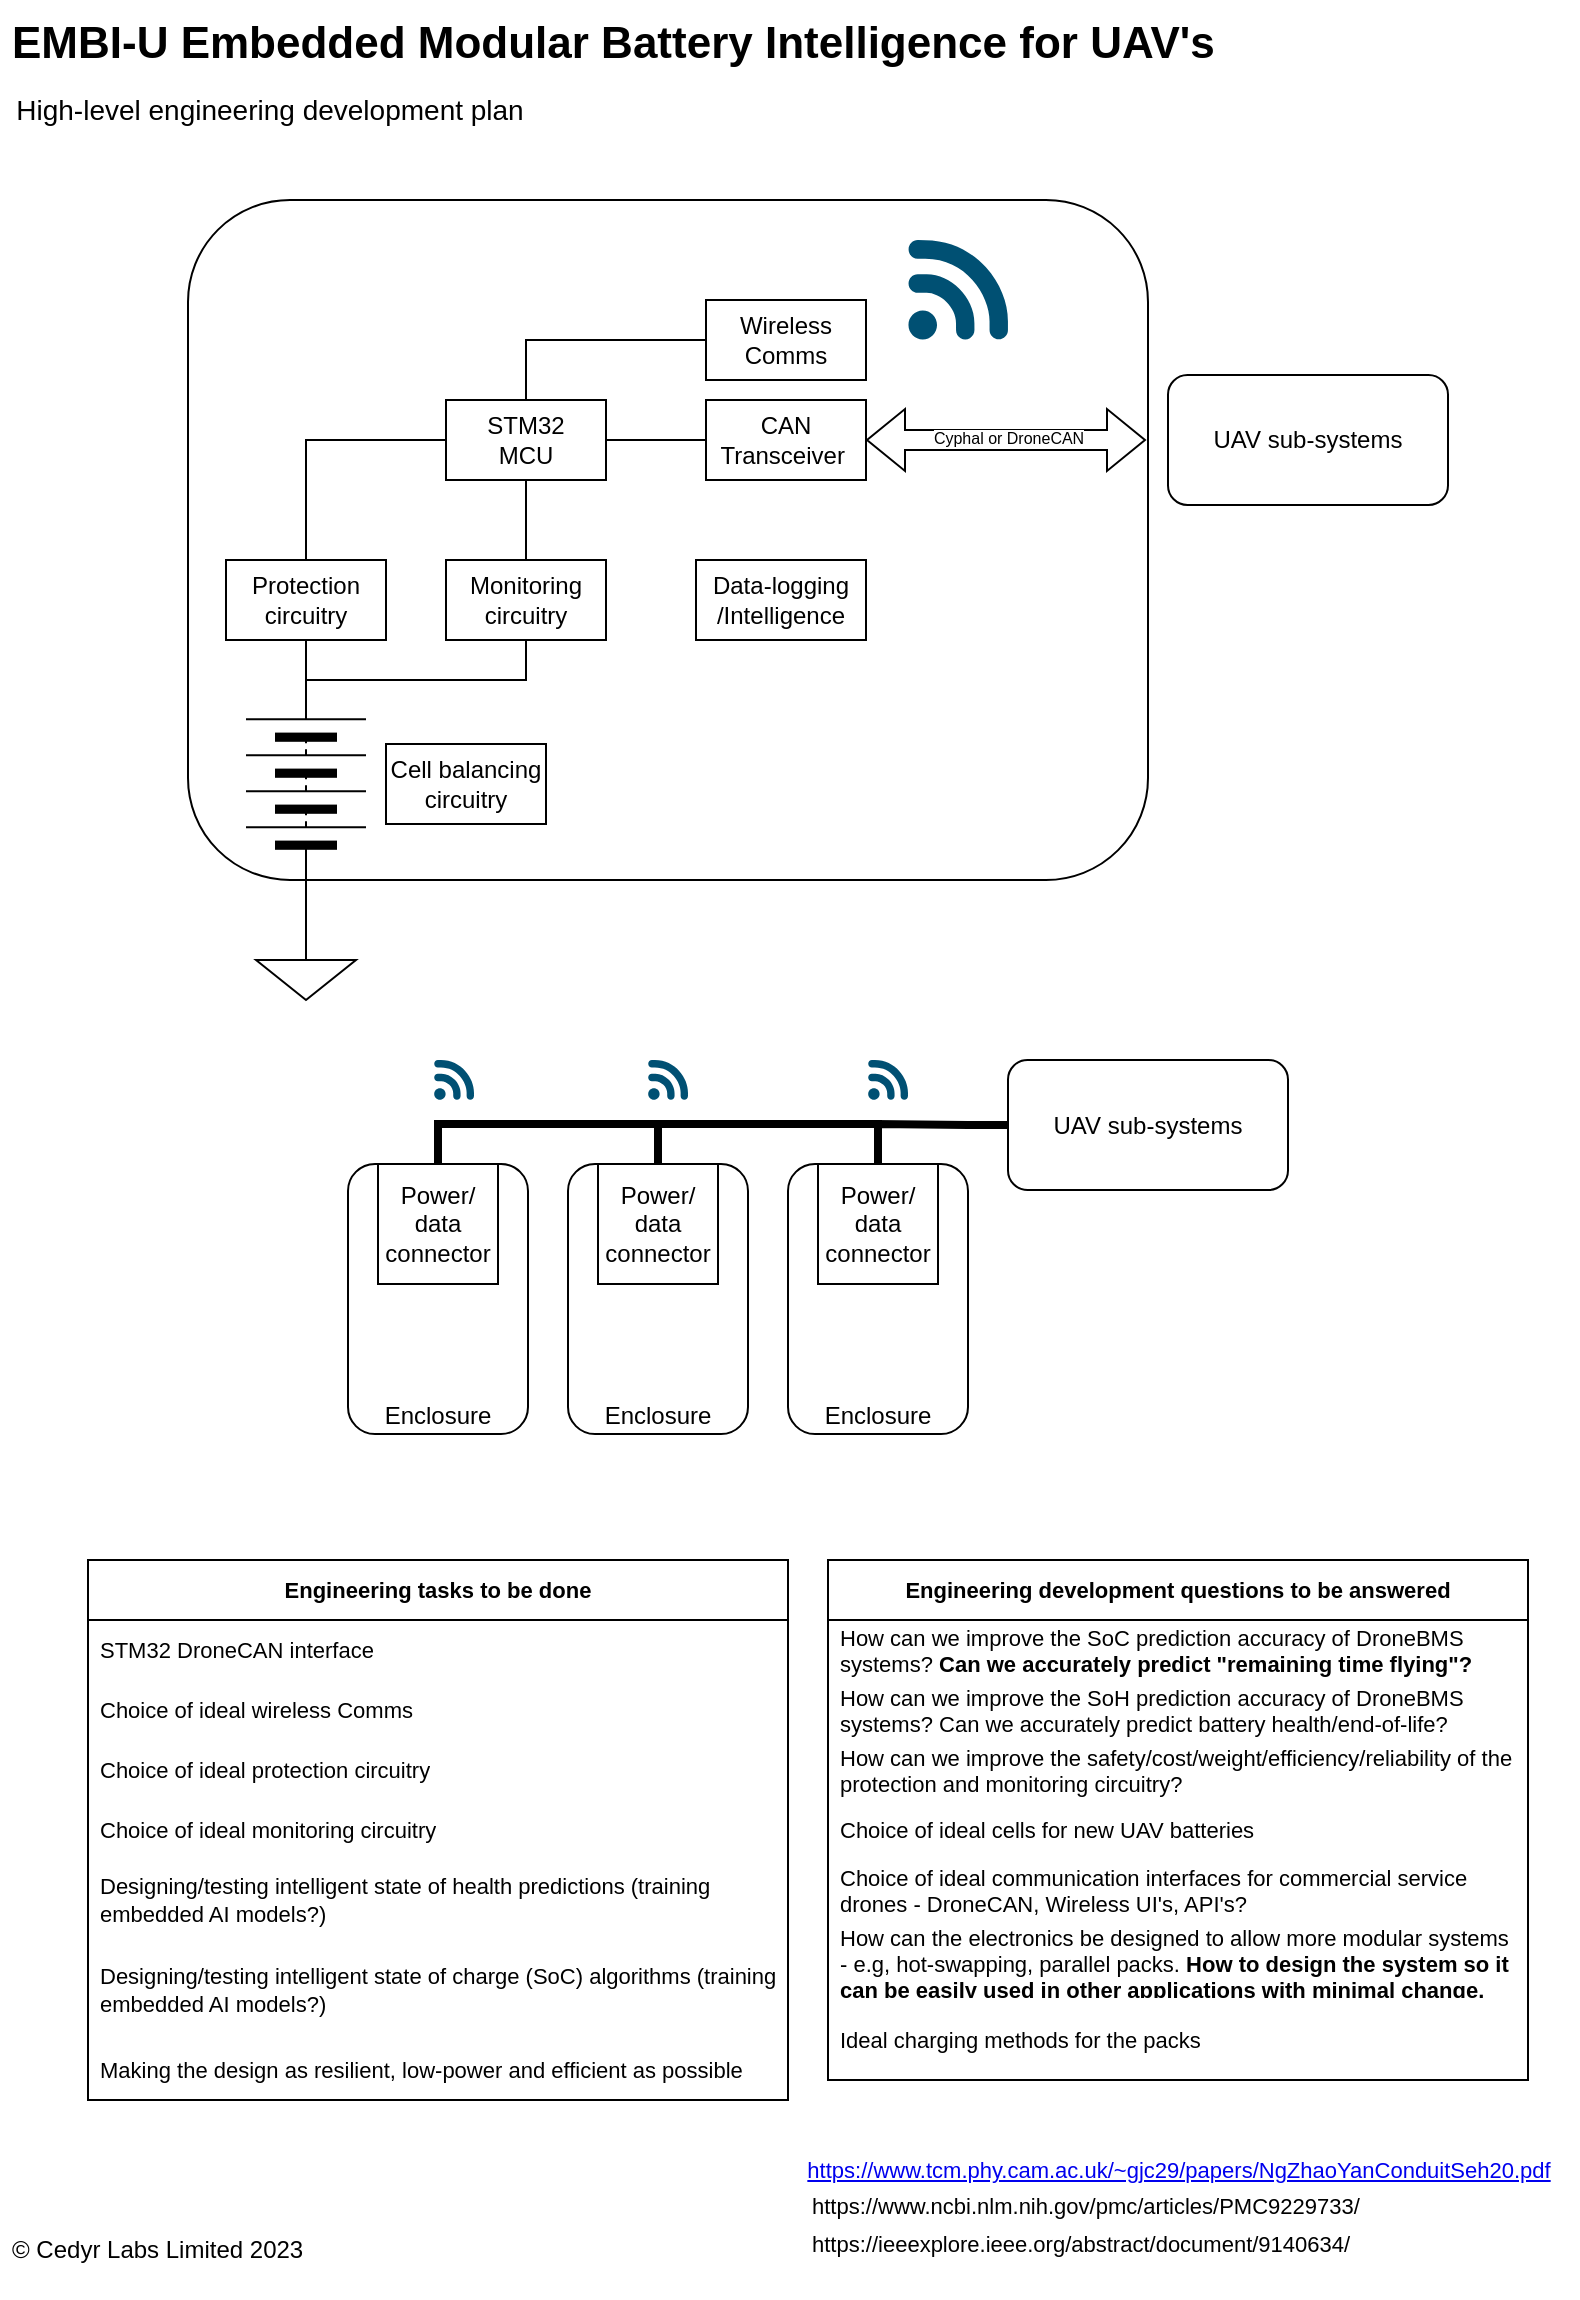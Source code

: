 <mxfile version="21.1.1" type="github" pages="3">
  <diagram name="Project introduction" id="pe__hUXtVgjO9Dz1FMSX">
    <mxGraphModel dx="838" dy="691" grid="1" gridSize="10" guides="1" tooltips="1" connect="1" arrows="1" fold="1" page="1" pageScale="1" pageWidth="827" pageHeight="1169" math="0" shadow="0">
      <root>
        <mxCell id="0" />
        <mxCell id="1" parent="0" />
        <mxCell id="lFPvic3o06fYYUPhfODJ-26" style="edgeStyle=orthogonalEdgeStyle;shape=connector;rounded=0;orthogonalLoop=1;jettySize=auto;html=1;exitX=0;exitY=0.5;exitDx=0;exitDy=0;entryX=0.5;entryY=0;entryDx=0;entryDy=0;entryPerimeter=0;labelBackgroundColor=default;strokeColor=default;fontFamily=Helvetica;fontSize=11;fontColor=default;endArrow=none;endFill=0;" parent="1" source="lFPvic3o06fYYUPhfODJ-2" target="lFPvic3o06fYYUPhfODJ-24" edge="1">
          <mxGeometry relative="1" as="geometry" />
        </mxCell>
        <mxCell id="lFPvic3o06fYYUPhfODJ-2" value="" style="pointerEvents=1;verticalLabelPosition=bottom;shadow=0;dashed=0;align=center;html=1;verticalAlign=top;shape=mxgraph.electrical.miscellaneous.batteryStack;rotation=-90;" parent="1" vertex="1">
          <mxGeometry x="139" y="382" width="100" height="60" as="geometry" />
        </mxCell>
        <mxCell id="lFPvic3o06fYYUPhfODJ-3" value="Cell balancing circuitry" style="rounded=0;whiteSpace=wrap;html=1;" parent="1" vertex="1">
          <mxGeometry x="229" y="392" width="80" height="40" as="geometry" />
        </mxCell>
        <mxCell id="lFPvic3o06fYYUPhfODJ-16" style="edgeStyle=orthogonalEdgeStyle;rounded=0;orthogonalLoop=1;jettySize=auto;html=1;exitX=0.5;exitY=1;exitDx=0;exitDy=0;endArrow=none;endFill=0;" parent="1" source="lFPvic3o06fYYUPhfODJ-6" edge="1">
          <mxGeometry relative="1" as="geometry">
            <mxPoint x="189" y="360" as="targetPoint" />
          </mxGeometry>
        </mxCell>
        <mxCell id="lFPvic3o06fYYUPhfODJ-6" value="Protection circuitry" style="rounded=0;whiteSpace=wrap;html=1;" parent="1" vertex="1">
          <mxGeometry x="149" y="300" width="80" height="40" as="geometry" />
        </mxCell>
        <mxCell id="lFPvic3o06fYYUPhfODJ-15" style="edgeStyle=orthogonalEdgeStyle;rounded=0;orthogonalLoop=1;jettySize=auto;html=1;exitX=0.5;exitY=1;exitDx=0;exitDy=0;entryX=0.85;entryY=0.5;entryDx=0;entryDy=0;entryPerimeter=0;endArrow=none;endFill=0;" parent="1" source="lFPvic3o06fYYUPhfODJ-8" target="lFPvic3o06fYYUPhfODJ-2" edge="1">
          <mxGeometry relative="1" as="geometry">
            <Array as="points">
              <mxPoint x="299" y="360" />
              <mxPoint x="189" y="360" />
            </Array>
          </mxGeometry>
        </mxCell>
        <mxCell id="lFPvic3o06fYYUPhfODJ-8" value="Monitoring circuitry" style="rounded=0;whiteSpace=wrap;html=1;" parent="1" vertex="1">
          <mxGeometry x="259" y="300" width="80" height="40" as="geometry" />
        </mxCell>
        <mxCell id="lFPvic3o06fYYUPhfODJ-18" style="edgeStyle=orthogonalEdgeStyle;rounded=0;orthogonalLoop=1;jettySize=auto;html=1;exitX=0;exitY=0.5;exitDx=0;exitDy=0;endArrow=none;endFill=0;" parent="1" source="lFPvic3o06fYYUPhfODJ-17" target="lFPvic3o06fYYUPhfODJ-6" edge="1">
          <mxGeometry relative="1" as="geometry" />
        </mxCell>
        <mxCell id="lFPvic3o06fYYUPhfODJ-19" style="edgeStyle=orthogonalEdgeStyle;shape=connector;rounded=0;orthogonalLoop=1;jettySize=auto;html=1;exitX=0.5;exitY=1;exitDx=0;exitDy=0;entryX=0.5;entryY=0;entryDx=0;entryDy=0;labelBackgroundColor=default;strokeColor=default;fontFamily=Helvetica;fontSize=11;fontColor=default;endArrow=none;endFill=0;" parent="1" source="lFPvic3o06fYYUPhfODJ-17" target="lFPvic3o06fYYUPhfODJ-8" edge="1">
          <mxGeometry relative="1" as="geometry" />
        </mxCell>
        <mxCell id="lFPvic3o06fYYUPhfODJ-21" style="edgeStyle=orthogonalEdgeStyle;shape=connector;rounded=0;orthogonalLoop=1;jettySize=auto;html=1;exitX=1;exitY=0.5;exitDx=0;exitDy=0;entryX=0;entryY=0.5;entryDx=0;entryDy=0;labelBackgroundColor=default;strokeColor=default;fontFamily=Helvetica;fontSize=11;fontColor=default;endArrow=none;endFill=0;" parent="1" source="lFPvic3o06fYYUPhfODJ-17" target="lFPvic3o06fYYUPhfODJ-20" edge="1">
          <mxGeometry relative="1" as="geometry" />
        </mxCell>
        <mxCell id="lFPvic3o06fYYUPhfODJ-23" style="edgeStyle=orthogonalEdgeStyle;shape=connector;rounded=0;orthogonalLoop=1;jettySize=auto;html=1;exitX=0.5;exitY=0;exitDx=0;exitDy=0;entryX=0;entryY=0.5;entryDx=0;entryDy=0;labelBackgroundColor=default;strokeColor=default;fontFamily=Helvetica;fontSize=11;fontColor=default;endArrow=none;endFill=0;" parent="1" source="lFPvic3o06fYYUPhfODJ-17" target="lFPvic3o06fYYUPhfODJ-22" edge="1">
          <mxGeometry relative="1" as="geometry" />
        </mxCell>
        <mxCell id="lFPvic3o06fYYUPhfODJ-17" value="STM32&lt;br&gt;MCU" style="rounded=0;whiteSpace=wrap;html=1;" parent="1" vertex="1">
          <mxGeometry x="259" y="220" width="80" height="40" as="geometry" />
        </mxCell>
        <mxCell id="lFPvic3o06fYYUPhfODJ-20" value="CAN Transceiver&amp;nbsp;" style="rounded=0;whiteSpace=wrap;html=1;" parent="1" vertex="1">
          <mxGeometry x="389" y="220" width="80" height="40" as="geometry" />
        </mxCell>
        <mxCell id="lFPvic3o06fYYUPhfODJ-22" value="Wireless Comms" style="rounded=0;whiteSpace=wrap;html=1;" parent="1" vertex="1">
          <mxGeometry x="389" y="170" width="80" height="40" as="geometry" />
        </mxCell>
        <mxCell id="lFPvic3o06fYYUPhfODJ-24" value="" style="pointerEvents=1;verticalLabelPosition=bottom;shadow=0;dashed=0;align=center;html=1;verticalAlign=top;shape=mxgraph.electrical.signal_sources.signal_ground;fontFamily=Helvetica;fontSize=11;fontColor=default;" parent="1" vertex="1">
          <mxGeometry x="164" y="490" width="50" height="30" as="geometry" />
        </mxCell>
        <mxCell id="lFPvic3o06fYYUPhfODJ-27" value="" style="points=[[0.005,0.09,0],[0.08,0,0],[0.76,0.25,0],[1,0.92,0],[0.91,0.995,0],[0.57,0.995,0],[0.045,0.955,0],[0.005,0.43,0]];verticalLabelPosition=bottom;sketch=0;html=1;verticalAlign=top;aspect=fixed;align=center;pointerEvents=1;shape=mxgraph.cisco19.3g_4g_indicator;fillColor=#005073;strokeColor=none;fontFamily=Helvetica;fontSize=11;fontColor=default;" parent="1" vertex="1">
          <mxGeometry x="490" y="140" width="50" height="50" as="geometry" />
        </mxCell>
        <mxCell id="lFPvic3o06fYYUPhfODJ-28" value="" style="shape=flexArrow;endArrow=classic;startArrow=classic;html=1;rounded=0;labelBackgroundColor=default;strokeColor=default;fontFamily=Helvetica;fontSize=11;fontColor=default;exitX=1;exitY=0.5;exitDx=0;exitDy=0;entryX=0;entryY=0.5;entryDx=0;entryDy=0;" parent="1" source="lFPvic3o06fYYUPhfODJ-20" edge="1">
          <mxGeometry width="100" height="100" relative="1" as="geometry">
            <mxPoint x="479" y="239.66" as="sourcePoint" />
            <mxPoint x="609" y="240" as="targetPoint" />
          </mxGeometry>
        </mxCell>
        <mxCell id="lFPvic3o06fYYUPhfODJ-29" value="Cyphal or DroneCAN" style="edgeLabel;html=1;align=center;verticalAlign=middle;resizable=0;points=[];fontSize=8;fontFamily=Helvetica;fontColor=default;" parent="lFPvic3o06fYYUPhfODJ-28" vertex="1" connectable="0">
          <mxGeometry x="0.19" y="-2" relative="1" as="geometry">
            <mxPoint x="-13" y="-3" as="offset" />
          </mxGeometry>
        </mxCell>
        <mxCell id="lFPvic3o06fYYUPhfODJ-31" value="&lt;b&gt;Engineering tasks to be done&lt;/b&gt;" style="swimlane;fontStyle=0;childLayout=stackLayout;horizontal=1;startSize=30;horizontalStack=0;resizeParent=1;resizeParentMax=0;resizeLast=0;collapsible=1;marginBottom=0;whiteSpace=wrap;html=1;fontFamily=Helvetica;fontSize=11;fontColor=default;" parent="1" vertex="1">
          <mxGeometry x="80" y="800" width="350" height="270" as="geometry">
            <mxRectangle x="80" y="800" width="190" height="30" as="alternateBounds" />
          </mxGeometry>
        </mxCell>
        <mxCell id="lFPvic3o06fYYUPhfODJ-32" value="STM32 DroneCAN interface" style="text;strokeColor=none;fillColor=none;align=left;verticalAlign=middle;spacingLeft=4;spacingRight=4;overflow=hidden;points=[[0,0.5],[1,0.5]];portConstraint=eastwest;rotatable=0;whiteSpace=wrap;html=1;fontSize=11;fontFamily=Helvetica;fontColor=default;" parent="lFPvic3o06fYYUPhfODJ-31" vertex="1">
          <mxGeometry y="30" width="350" height="30" as="geometry" />
        </mxCell>
        <mxCell id="lFPvic3o06fYYUPhfODJ-33" value="Choice of ideal wireless Comms" style="text;strokeColor=none;fillColor=none;align=left;verticalAlign=middle;spacingLeft=4;spacingRight=4;overflow=hidden;points=[[0,0.5],[1,0.5]];portConstraint=eastwest;rotatable=0;whiteSpace=wrap;html=1;fontSize=11;fontFamily=Helvetica;fontColor=default;" parent="lFPvic3o06fYYUPhfODJ-31" vertex="1">
          <mxGeometry y="60" width="350" height="30" as="geometry" />
        </mxCell>
        <mxCell id="lFPvic3o06fYYUPhfODJ-35" value="Choice of ideal protection circuitry" style="text;strokeColor=none;fillColor=none;align=left;verticalAlign=middle;spacingLeft=4;spacingRight=4;overflow=hidden;points=[[0,0.5],[1,0.5]];portConstraint=eastwest;rotatable=0;whiteSpace=wrap;html=1;fontSize=11;fontFamily=Helvetica;fontColor=default;" parent="lFPvic3o06fYYUPhfODJ-31" vertex="1">
          <mxGeometry y="90" width="350" height="30" as="geometry" />
        </mxCell>
        <mxCell id="lFPvic3o06fYYUPhfODJ-34" value="Choice of ideal monitoring circuitry" style="text;strokeColor=none;fillColor=none;align=left;verticalAlign=middle;spacingLeft=4;spacingRight=4;overflow=hidden;points=[[0,0.5],[1,0.5]];portConstraint=eastwest;rotatable=0;whiteSpace=wrap;html=1;fontSize=11;fontFamily=Helvetica;fontColor=default;" parent="lFPvic3o06fYYUPhfODJ-31" vertex="1">
          <mxGeometry y="120" width="350" height="30" as="geometry" />
        </mxCell>
        <mxCell id="lFPvic3o06fYYUPhfODJ-36" value="Designing/testing intelligent state of health predictions (training embedded AI models?)" style="text;strokeColor=none;fillColor=none;align=left;verticalAlign=middle;spacingLeft=4;spacingRight=4;overflow=hidden;points=[[0,0.5],[1,0.5]];portConstraint=eastwest;rotatable=0;whiteSpace=wrap;html=1;fontSize=11;fontFamily=Helvetica;fontColor=default;" parent="lFPvic3o06fYYUPhfODJ-31" vertex="1">
          <mxGeometry y="150" width="350" height="40" as="geometry" />
        </mxCell>
        <mxCell id="lFPvic3o06fYYUPhfODJ-37" value="Designing/testing intelligent state of charge (SoC) algorithms (training embedded AI models?)" style="text;strokeColor=none;fillColor=none;align=left;verticalAlign=middle;spacingLeft=4;spacingRight=4;overflow=hidden;points=[[0,0.5],[1,0.5]];portConstraint=eastwest;rotatable=0;whiteSpace=wrap;html=1;fontSize=11;fontFamily=Helvetica;fontColor=default;" parent="lFPvic3o06fYYUPhfODJ-31" vertex="1">
          <mxGeometry y="190" width="350" height="50" as="geometry" />
        </mxCell>
        <mxCell id="lFPvic3o06fYYUPhfODJ-38" value="Making the design as resilient, low-power and efficient as possible" style="text;strokeColor=none;fillColor=none;align=left;verticalAlign=middle;spacingLeft=4;spacingRight=4;overflow=hidden;points=[[0,0.5],[1,0.5]];portConstraint=eastwest;rotatable=0;whiteSpace=wrap;html=1;fontSize=11;fontFamily=Helvetica;fontColor=default;" parent="lFPvic3o06fYYUPhfODJ-31" vertex="1">
          <mxGeometry y="240" width="350" height="30" as="geometry" />
        </mxCell>
        <mxCell id="lFPvic3o06fYYUPhfODJ-40" value="&lt;a href=&quot;https://www.tcm.phy.cam.ac.uk/~gjc29/papers/NgZhaoYanConduitSeh20.pdf&quot;&gt;https://www.tcm.phy.cam.ac.uk/~gjc29/papers/NgZhaoYanConduitSeh20.pdf&lt;/a&gt;" style="text;html=1;align=center;verticalAlign=middle;resizable=0;points=[];autosize=1;strokeColor=none;fillColor=none;fontSize=11;fontFamily=Helvetica;fontColor=default;" parent="1" vertex="1">
          <mxGeometry x="425" y="1090" width="400" height="30" as="geometry" />
        </mxCell>
        <UserObject label="https://www.ncbi.nlm.nih.gov/pmc/articles/PMC9229733/&amp;nbsp;&lt;br&gt;" link="https://www.ncbi.nlm.nih.gov/pmc/articles/PMC9229733/" id="lFPvic3o06fYYUPhfODJ-41">
          <mxCell style="text;whiteSpace=wrap;html=1;fontSize=11;fontFamily=Helvetica;fontColor=default;" parent="1" vertex="1">
            <mxGeometry x="440" y="1110" width="310" height="40" as="geometry" />
          </mxCell>
        </UserObject>
        <UserObject label="https://ieeexplore.ieee.org/abstract/document/9140634/" link="https://ieeexplore.ieee.org/abstract/document/9140634/" id="lFPvic3o06fYYUPhfODJ-43">
          <mxCell style="text;whiteSpace=wrap;html=1;fontSize=11;fontFamily=Helvetica;fontColor=default;" parent="1" vertex="1">
            <mxGeometry x="440" y="1129" width="300" height="40" as="geometry" />
          </mxCell>
        </UserObject>
        <mxCell id="0Y5zSbdFdvqxGXj1xTXD-3" value="&lt;b style=&quot;font-size: 22px;&quot;&gt;EMBI-U Embedded Modular Battery Intelligence for UAV&#39;s&lt;/b&gt;" style="text;whiteSpace=wrap;html=1;fontSize=24;fontFamily=Helvetica;fontColor=default;" parent="1" vertex="1">
          <mxGeometry x="40" y="20" width="760" height="40" as="geometry" />
        </mxCell>
        <mxCell id="KD03Aqp7tKg2aX3hajrl-1" value="&lt;b&gt;Engineering development questions to be answered&lt;/b&gt;" style="swimlane;fontStyle=0;childLayout=stackLayout;horizontal=1;startSize=30;horizontalStack=0;resizeParent=1;resizeParentMax=0;resizeLast=0;collapsible=1;marginBottom=0;whiteSpace=wrap;html=1;fontFamily=Helvetica;fontSize=11;fontColor=default;" parent="1" vertex="1">
          <mxGeometry x="450" y="800" width="350" height="260" as="geometry" />
        </mxCell>
        <mxCell id="KD03Aqp7tKg2aX3hajrl-2" value="How can we improve the SoC prediction accuracy of DroneBMS systems? &lt;b&gt;Can we accurately predict &quot;remaining time flying&quot;?&lt;/b&gt;" style="text;strokeColor=none;fillColor=none;align=left;verticalAlign=middle;spacingLeft=4;spacingRight=4;overflow=hidden;points=[[0,0.5],[1,0.5]];portConstraint=eastwest;rotatable=0;whiteSpace=wrap;html=1;fontSize=11;fontFamily=Helvetica;fontColor=default;" parent="KD03Aqp7tKg2aX3hajrl-1" vertex="1">
          <mxGeometry y="30" width="350" height="30" as="geometry" />
        </mxCell>
        <mxCell id="KD03Aqp7tKg2aX3hajrl-3" value="How can we improve the SoH prediction accuracy of DroneBMS systems? Can we accurately predict battery health/end-of-life?" style="text;strokeColor=none;fillColor=none;align=left;verticalAlign=middle;spacingLeft=4;spacingRight=4;overflow=hidden;points=[[0,0.5],[1,0.5]];portConstraint=eastwest;rotatable=0;whiteSpace=wrap;html=1;fontSize=11;fontFamily=Helvetica;fontColor=default;" parent="KD03Aqp7tKg2aX3hajrl-1" vertex="1">
          <mxGeometry y="60" width="350" height="30" as="geometry" />
        </mxCell>
        <mxCell id="KD03Aqp7tKg2aX3hajrl-4" value="How can we improve the safety/cost/weight/efficiency/reliability of the protection and monitoring circuitry?" style="text;strokeColor=none;fillColor=none;align=left;verticalAlign=middle;spacingLeft=4;spacingRight=4;overflow=hidden;points=[[0,0.5],[1,0.5]];portConstraint=eastwest;rotatable=0;whiteSpace=wrap;html=1;fontSize=11;fontFamily=Helvetica;fontColor=default;" parent="KD03Aqp7tKg2aX3hajrl-1" vertex="1">
          <mxGeometry y="90" width="350" height="30" as="geometry" />
        </mxCell>
        <mxCell id="KD03Aqp7tKg2aX3hajrl-10" value="Choice of ideal cells for new UAV batteries" style="text;strokeColor=none;fillColor=none;align=left;verticalAlign=middle;spacingLeft=4;spacingRight=4;overflow=hidden;points=[[0,0.5],[1,0.5]];portConstraint=eastwest;rotatable=0;whiteSpace=wrap;html=1;fontSize=11;fontFamily=Helvetica;fontColor=default;" parent="KD03Aqp7tKg2aX3hajrl-1" vertex="1">
          <mxGeometry y="120" width="350" height="30" as="geometry" />
        </mxCell>
        <mxCell id="KD03Aqp7tKg2aX3hajrl-11" value="Choice of ideal communication interfaces for commercial service drones - DroneCAN, Wireless UI&#39;s, API&#39;s?" style="text;strokeColor=none;fillColor=none;align=left;verticalAlign=middle;spacingLeft=4;spacingRight=4;overflow=hidden;points=[[0,0.5],[1,0.5]];portConstraint=eastwest;rotatable=0;whiteSpace=wrap;html=1;fontSize=11;fontFamily=Helvetica;fontColor=default;" parent="KD03Aqp7tKg2aX3hajrl-1" vertex="1">
          <mxGeometry y="150" width="350" height="30" as="geometry" />
        </mxCell>
        <mxCell id="KD03Aqp7tKg2aX3hajrl-12" value="How can the electronics be designed to allow more modular systems - e.g, hot-swapping, parallel packs. &lt;b&gt;How to design the system so it can be easily used in other applications with minimal change.&lt;/b&gt;" style="text;strokeColor=none;fillColor=none;align=left;verticalAlign=middle;spacingLeft=4;spacingRight=4;overflow=hidden;points=[[0,0.5],[1,0.5]];portConstraint=eastwest;rotatable=0;whiteSpace=wrap;html=1;fontSize=11;fontFamily=Helvetica;fontColor=default;" parent="KD03Aqp7tKg2aX3hajrl-1" vertex="1">
          <mxGeometry y="180" width="350" height="40" as="geometry" />
        </mxCell>
        <mxCell id="KD03Aqp7tKg2aX3hajrl-13" value="Ideal charging methods for the packs" style="text;strokeColor=none;fillColor=none;align=left;verticalAlign=middle;spacingLeft=4;spacingRight=4;overflow=hidden;points=[[0,0.5],[1,0.5]];portConstraint=eastwest;rotatable=0;whiteSpace=wrap;html=1;fontSize=11;fontFamily=Helvetica;fontColor=default;" parent="KD03Aqp7tKg2aX3hajrl-1" vertex="1">
          <mxGeometry y="220" width="350" height="40" as="geometry" />
        </mxCell>
        <mxCell id="KD03Aqp7tKg2aX3hajrl-28" value="" style="group" parent="1" vertex="1" connectable="0">
          <mxGeometry x="210" y="550" width="470" height="187" as="geometry" />
        </mxCell>
        <mxCell id="KD03Aqp7tKg2aX3hajrl-15" value="Power/&lt;br&gt;data connector" style="rounded=0;whiteSpace=wrap;html=1;" parent="KD03Aqp7tKg2aX3hajrl-28" vertex="1">
          <mxGeometry x="15" y="52" width="60" height="60" as="geometry" />
        </mxCell>
        <mxCell id="KD03Aqp7tKg2aX3hajrl-18" value="Enclosure" style="rounded=1;whiteSpace=wrap;html=1;verticalAlign=bottom;fillColor=none;" parent="KD03Aqp7tKg2aX3hajrl-28" vertex="1">
          <mxGeometry y="52" width="90" height="135" as="geometry" />
        </mxCell>
        <mxCell id="KD03Aqp7tKg2aX3hajrl-19" value="Power/&lt;br&gt;data connector" style="rounded=0;whiteSpace=wrap;html=1;" parent="KD03Aqp7tKg2aX3hajrl-28" vertex="1">
          <mxGeometry x="125" y="52" width="60" height="60" as="geometry" />
        </mxCell>
        <mxCell id="KD03Aqp7tKg2aX3hajrl-20" value="Enclosure" style="rounded=1;whiteSpace=wrap;html=1;verticalAlign=bottom;fillColor=none;" parent="KD03Aqp7tKg2aX3hajrl-28" vertex="1">
          <mxGeometry x="110" y="52" width="90" height="135" as="geometry" />
        </mxCell>
        <mxCell id="KD03Aqp7tKg2aX3hajrl-23" style="edgeStyle=orthogonalEdgeStyle;rounded=0;orthogonalLoop=1;jettySize=auto;html=1;exitX=0.5;exitY=0;exitDx=0;exitDy=0;entryX=0.5;entryY=0;entryDx=0;entryDy=0;endArrow=none;endFill=0;strokeWidth=4;fillColor=#f8cecc;strokeColor=#000000;" parent="KD03Aqp7tKg2aX3hajrl-28" source="KD03Aqp7tKg2aX3hajrl-18" target="KD03Aqp7tKg2aX3hajrl-20" edge="1">
          <mxGeometry relative="1" as="geometry" />
        </mxCell>
        <mxCell id="KD03Aqp7tKg2aX3hajrl-21" value="Power/&lt;br&gt;data connector" style="rounded=0;whiteSpace=wrap;html=1;" parent="KD03Aqp7tKg2aX3hajrl-28" vertex="1">
          <mxGeometry x="235" y="52" width="60" height="60" as="geometry" />
        </mxCell>
        <mxCell id="KD03Aqp7tKg2aX3hajrl-22" value="Enclosure" style="rounded=1;whiteSpace=wrap;html=1;verticalAlign=bottom;fillColor=none;" parent="KD03Aqp7tKg2aX3hajrl-28" vertex="1">
          <mxGeometry x="220" y="52" width="90" height="135" as="geometry" />
        </mxCell>
        <mxCell id="KD03Aqp7tKg2aX3hajrl-24" style="edgeStyle=orthogonalEdgeStyle;rounded=0;orthogonalLoop=1;jettySize=auto;html=1;exitX=0.5;exitY=0;exitDx=0;exitDy=0;entryX=0.5;entryY=0;entryDx=0;entryDy=0;endArrow=none;endFill=0;strokeWidth=4;fillColor=#f8cecc;strokeColor=#000000;" parent="KD03Aqp7tKg2aX3hajrl-28" source="KD03Aqp7tKg2aX3hajrl-20" target="KD03Aqp7tKg2aX3hajrl-22" edge="1">
          <mxGeometry relative="1" as="geometry" />
        </mxCell>
        <mxCell id="KD03Aqp7tKg2aX3hajrl-27" style="edgeStyle=orthogonalEdgeStyle;shape=connector;rounded=0;orthogonalLoop=1;jettySize=auto;html=1;exitX=0;exitY=0.5;exitDx=0;exitDy=0;entryX=0.5;entryY=0;entryDx=0;entryDy=0;labelBackgroundColor=default;strokeColor=#000000;fontFamily=Helvetica;fontSize=11;fontColor=default;endArrow=none;endFill=0;strokeWidth=4;fillColor=#f8cecc;" parent="KD03Aqp7tKg2aX3hajrl-28" source="KD03Aqp7tKg2aX3hajrl-26" target="KD03Aqp7tKg2aX3hajrl-22" edge="1">
          <mxGeometry relative="1" as="geometry" />
        </mxCell>
        <mxCell id="KD03Aqp7tKg2aX3hajrl-26" value="UAV sub-systems" style="rounded=1;whiteSpace=wrap;html=1;verticalAlign=middle;fillColor=none;" parent="KD03Aqp7tKg2aX3hajrl-28" vertex="1">
          <mxGeometry x="330" width="140" height="65" as="geometry" />
        </mxCell>
        <mxCell id="KD03Aqp7tKg2aX3hajrl-35" value="" style="points=[[0.005,0.09,0],[0.08,0,0],[0.76,0.25,0],[1,0.92,0],[0.91,0.995,0],[0.57,0.995,0],[0.045,0.955,0],[0.005,0.43,0]];verticalLabelPosition=bottom;sketch=0;html=1;verticalAlign=top;aspect=fixed;align=center;pointerEvents=1;shape=mxgraph.cisco19.3g_4g_indicator;fillColor=#005073;strokeColor=none;fontFamily=Helvetica;fontSize=11;fontColor=default;" parent="KD03Aqp7tKg2aX3hajrl-28" vertex="1">
          <mxGeometry x="43" width="20" height="20" as="geometry" />
        </mxCell>
        <mxCell id="KD03Aqp7tKg2aX3hajrl-36" value="" style="points=[[0.005,0.09,0],[0.08,0,0],[0.76,0.25,0],[1,0.92,0],[0.91,0.995,0],[0.57,0.995,0],[0.045,0.955,0],[0.005,0.43,0]];verticalLabelPosition=bottom;sketch=0;html=1;verticalAlign=top;aspect=fixed;align=center;pointerEvents=1;shape=mxgraph.cisco19.3g_4g_indicator;fillColor=#005073;strokeColor=none;fontFamily=Helvetica;fontSize=11;fontColor=default;" parent="KD03Aqp7tKg2aX3hajrl-28" vertex="1">
          <mxGeometry x="150" width="20" height="20" as="geometry" />
        </mxCell>
        <mxCell id="KD03Aqp7tKg2aX3hajrl-37" value="" style="points=[[0.005,0.09,0],[0.08,0,0],[0.76,0.25,0],[1,0.92,0],[0.91,0.995,0],[0.57,0.995,0],[0.045,0.955,0],[0.005,0.43,0]];verticalLabelPosition=bottom;sketch=0;html=1;verticalAlign=top;aspect=fixed;align=center;pointerEvents=1;shape=mxgraph.cisco19.3g_4g_indicator;fillColor=#005073;strokeColor=none;fontFamily=Helvetica;fontSize=11;fontColor=default;" parent="KD03Aqp7tKg2aX3hajrl-28" vertex="1">
          <mxGeometry x="260" width="20" height="20" as="geometry" />
        </mxCell>
        <mxCell id="KD03Aqp7tKg2aX3hajrl-29" value="UAV sub-systems" style="rounded=1;whiteSpace=wrap;html=1;verticalAlign=middle;fillColor=none;" parent="1" vertex="1">
          <mxGeometry x="620" y="207.5" width="140" height="65" as="geometry" />
        </mxCell>
        <mxCell id="KD03Aqp7tKg2aX3hajrl-30" value="" style="rounded=1;whiteSpace=wrap;html=1;fontFamily=Helvetica;fontSize=11;fontColor=default;fillColor=none;" parent="1" vertex="1">
          <mxGeometry x="130" y="120" width="480" height="340" as="geometry" />
        </mxCell>
        <mxCell id="WTP_79wUknXBWAaRWHSs-1" value="High-level engineering development plan" style="text;html=1;strokeColor=none;fillColor=none;align=center;verticalAlign=middle;whiteSpace=wrap;rounded=0;strokeWidth=1;fontSize=14;" parent="1" vertex="1">
          <mxGeometry x="36" y="60" width="270" height="30" as="geometry" />
        </mxCell>
        <mxCell id="WTP_79wUknXBWAaRWHSs-2" value="© Cedyr Labs Limited 2023" style="text;html=1;strokeColor=none;fillColor=none;align=left;verticalAlign=middle;whiteSpace=wrap;rounded=0;" parent="1" vertex="1">
          <mxGeometry x="40" y="1130" width="240" height="30" as="geometry" />
        </mxCell>
        <mxCell id="5woPjSOjMbWgVKX2UQTt-1" value="Data-logging /Intelligence" style="rounded=0;whiteSpace=wrap;html=1;" parent="1" vertex="1">
          <mxGeometry x="384" y="300" width="85" height="40" as="geometry" />
        </mxCell>
      </root>
    </mxGraphModel>
  </diagram>
  <diagram name="Product plan" id="zvAs_Pbv27KXeJQtD7ZX">
    <mxGraphModel dx="1026" dy="691" grid="1" gridSize="10" guides="1" tooltips="1" connect="1" arrows="1" fold="1" page="1" pageScale="1" pageWidth="827" pageHeight="1169" math="0" shadow="0">
      <root>
        <mxCell id="LctRHYPnfaQjRiJnUMoC-0" />
        <mxCell id="LctRHYPnfaQjRiJnUMoC-1" parent="LctRHYPnfaQjRiJnUMoC-0" />
        <mxCell id="26Gw_Js5PHhvmgDwPvru-23" value="&lt;font color=&quot;#3399ff&quot; style=&quot;font-size: 17px;&quot;&gt;&lt;b&gt;&amp;nbsp; &amp;nbsp;3&lt;/b&gt;&lt;/font&gt;" style="rounded=1;whiteSpace=wrap;html=1;fillColor=none;strokeColor=#3399FF;strokeWidth=5;align=left;" vertex="1" parent="LctRHYPnfaQjRiJnUMoC-1">
          <mxGeometry x="159" y="617" width="321" height="210" as="geometry" />
        </mxCell>
        <mxCell id="26Gw_Js5PHhvmgDwPvru-24" value="&lt;font color=&quot;#2dff0d&quot; style=&quot;font-size: 17px;&quot;&gt;&lt;b&gt;&amp;nbsp; 4&lt;/b&gt;&lt;/font&gt;" style="rounded=1;whiteSpace=wrap;html=1;fillColor=none;strokeColor=#2DFF0D;strokeWidth=5;align=left;" vertex="1" parent="LctRHYPnfaQjRiJnUMoC-1">
          <mxGeometry x="90" y="550" width="530" height="450" as="geometry" />
        </mxCell>
        <mxCell id="LctRHYPnfaQjRiJnUMoC-55" value="" style="rounded=1;whiteSpace=wrap;html=1;fontFamily=Helvetica;fontSize=11;fontColor=default;fillColor=none;" vertex="1" parent="LctRHYPnfaQjRiJnUMoC-1">
          <mxGeometry x="130" y="130" width="480" height="340" as="geometry" />
        </mxCell>
        <mxCell id="LctRHYPnfaQjRiJnUMoC-2" style="edgeStyle=orthogonalEdgeStyle;shape=connector;rounded=0;orthogonalLoop=1;jettySize=auto;html=1;exitX=0;exitY=0.5;exitDx=0;exitDy=0;entryX=0.5;entryY=0;entryDx=0;entryDy=0;entryPerimeter=0;labelBackgroundColor=default;strokeColor=default;fontFamily=Helvetica;fontSize=11;fontColor=default;endArrow=none;endFill=0;" edge="1" parent="LctRHYPnfaQjRiJnUMoC-1" source="LctRHYPnfaQjRiJnUMoC-3" target="LctRHYPnfaQjRiJnUMoC-16">
          <mxGeometry relative="1" as="geometry" />
        </mxCell>
        <mxCell id="LctRHYPnfaQjRiJnUMoC-3" value="" style="pointerEvents=1;verticalLabelPosition=bottom;shadow=0;dashed=0;align=center;html=1;verticalAlign=top;shape=mxgraph.electrical.miscellaneous.batteryStack;rotation=-90;" vertex="1" parent="LctRHYPnfaQjRiJnUMoC-1">
          <mxGeometry x="139" y="382" width="100" height="60" as="geometry" />
        </mxCell>
        <mxCell id="LctRHYPnfaQjRiJnUMoC-4" value="Cell balancing circuitry" style="rounded=0;whiteSpace=wrap;html=1;" vertex="1" parent="LctRHYPnfaQjRiJnUMoC-1">
          <mxGeometry x="229" y="392" width="80" height="40" as="geometry" />
        </mxCell>
        <mxCell id="LctRHYPnfaQjRiJnUMoC-5" style="edgeStyle=orthogonalEdgeStyle;rounded=0;orthogonalLoop=1;jettySize=auto;html=1;exitX=0.5;exitY=1;exitDx=0;exitDy=0;endArrow=none;endFill=0;" edge="1" parent="LctRHYPnfaQjRiJnUMoC-1" source="LctRHYPnfaQjRiJnUMoC-6">
          <mxGeometry relative="1" as="geometry">
            <mxPoint x="189" y="360" as="targetPoint" />
          </mxGeometry>
        </mxCell>
        <mxCell id="LctRHYPnfaQjRiJnUMoC-6" value="Protection circuitry" style="rounded=0;whiteSpace=wrap;html=1;" vertex="1" parent="LctRHYPnfaQjRiJnUMoC-1">
          <mxGeometry x="149" y="300" width="80" height="40" as="geometry" />
        </mxCell>
        <mxCell id="LctRHYPnfaQjRiJnUMoC-7" style="edgeStyle=orthogonalEdgeStyle;rounded=0;orthogonalLoop=1;jettySize=auto;html=1;exitX=0.5;exitY=1;exitDx=0;exitDy=0;entryX=0.85;entryY=0.5;entryDx=0;entryDy=0;entryPerimeter=0;endArrow=none;endFill=0;" edge="1" parent="LctRHYPnfaQjRiJnUMoC-1" source="LctRHYPnfaQjRiJnUMoC-8" target="LctRHYPnfaQjRiJnUMoC-3">
          <mxGeometry relative="1" as="geometry">
            <Array as="points">
              <mxPoint x="299" y="360" />
              <mxPoint x="189" y="360" />
            </Array>
          </mxGeometry>
        </mxCell>
        <mxCell id="LctRHYPnfaQjRiJnUMoC-8" value="Monitoring circuitry" style="rounded=0;whiteSpace=wrap;html=1;" vertex="1" parent="LctRHYPnfaQjRiJnUMoC-1">
          <mxGeometry x="259" y="300" width="80" height="40" as="geometry" />
        </mxCell>
        <mxCell id="LctRHYPnfaQjRiJnUMoC-9" style="edgeStyle=orthogonalEdgeStyle;rounded=0;orthogonalLoop=1;jettySize=auto;html=1;exitX=0;exitY=0.5;exitDx=0;exitDy=0;endArrow=none;endFill=0;" edge="1" parent="LctRHYPnfaQjRiJnUMoC-1" source="LctRHYPnfaQjRiJnUMoC-13" target="LctRHYPnfaQjRiJnUMoC-6">
          <mxGeometry relative="1" as="geometry" />
        </mxCell>
        <mxCell id="LctRHYPnfaQjRiJnUMoC-10" style="edgeStyle=orthogonalEdgeStyle;shape=connector;rounded=0;orthogonalLoop=1;jettySize=auto;html=1;exitX=0.5;exitY=1;exitDx=0;exitDy=0;entryX=0.5;entryY=0;entryDx=0;entryDy=0;labelBackgroundColor=default;strokeColor=default;fontFamily=Helvetica;fontSize=11;fontColor=default;endArrow=none;endFill=0;" edge="1" parent="LctRHYPnfaQjRiJnUMoC-1" source="LctRHYPnfaQjRiJnUMoC-13" target="LctRHYPnfaQjRiJnUMoC-8">
          <mxGeometry relative="1" as="geometry" />
        </mxCell>
        <mxCell id="LctRHYPnfaQjRiJnUMoC-11" style="edgeStyle=orthogonalEdgeStyle;shape=connector;rounded=0;orthogonalLoop=1;jettySize=auto;html=1;exitX=1;exitY=0.5;exitDx=0;exitDy=0;entryX=0;entryY=0.5;entryDx=0;entryDy=0;labelBackgroundColor=default;strokeColor=default;fontFamily=Helvetica;fontSize=11;fontColor=default;endArrow=none;endFill=0;" edge="1" parent="LctRHYPnfaQjRiJnUMoC-1" source="LctRHYPnfaQjRiJnUMoC-13" target="LctRHYPnfaQjRiJnUMoC-14">
          <mxGeometry relative="1" as="geometry" />
        </mxCell>
        <mxCell id="LctRHYPnfaQjRiJnUMoC-12" style="edgeStyle=orthogonalEdgeStyle;shape=connector;rounded=0;orthogonalLoop=1;jettySize=auto;html=1;exitX=0.5;exitY=0;exitDx=0;exitDy=0;entryX=0;entryY=0.5;entryDx=0;entryDy=0;labelBackgroundColor=default;strokeColor=default;fontFamily=Helvetica;fontSize=11;fontColor=default;endArrow=none;endFill=0;" edge="1" parent="LctRHYPnfaQjRiJnUMoC-1" source="LctRHYPnfaQjRiJnUMoC-13" target="LctRHYPnfaQjRiJnUMoC-15">
          <mxGeometry relative="1" as="geometry" />
        </mxCell>
        <mxCell id="LctRHYPnfaQjRiJnUMoC-13" value="STM32&lt;br&gt;MCU" style="rounded=0;whiteSpace=wrap;html=1;" vertex="1" parent="LctRHYPnfaQjRiJnUMoC-1">
          <mxGeometry x="259" y="220" width="80" height="40" as="geometry" />
        </mxCell>
        <mxCell id="LctRHYPnfaQjRiJnUMoC-14" value="CAN Transceiver&amp;nbsp;" style="rounded=0;whiteSpace=wrap;html=1;" vertex="1" parent="LctRHYPnfaQjRiJnUMoC-1">
          <mxGeometry x="389" y="220" width="80" height="40" as="geometry" />
        </mxCell>
        <mxCell id="LctRHYPnfaQjRiJnUMoC-15" value="Wireless Comms" style="rounded=0;whiteSpace=wrap;html=1;" vertex="1" parent="LctRHYPnfaQjRiJnUMoC-1">
          <mxGeometry x="389" y="170" width="80" height="40" as="geometry" />
        </mxCell>
        <mxCell id="LctRHYPnfaQjRiJnUMoC-16" value="" style="pointerEvents=1;verticalLabelPosition=bottom;shadow=0;dashed=0;align=center;html=1;verticalAlign=top;shape=mxgraph.electrical.signal_sources.signal_ground;fontFamily=Helvetica;fontSize=11;fontColor=default;" vertex="1" parent="LctRHYPnfaQjRiJnUMoC-1">
          <mxGeometry x="164" y="490" width="50" height="30" as="geometry" />
        </mxCell>
        <mxCell id="LctRHYPnfaQjRiJnUMoC-17" value="" style="points=[[0.005,0.09,0],[0.08,0,0],[0.76,0.25,0],[1,0.92,0],[0.91,0.995,0],[0.57,0.995,0],[0.045,0.955,0],[0.005,0.43,0]];verticalLabelPosition=bottom;sketch=0;html=1;verticalAlign=top;aspect=fixed;align=center;pointerEvents=1;shape=mxgraph.cisco19.3g_4g_indicator;fillColor=#005073;strokeColor=none;fontFamily=Helvetica;fontSize=11;fontColor=default;" vertex="1" parent="LctRHYPnfaQjRiJnUMoC-1">
          <mxGeometry x="490" y="140" width="50" height="50" as="geometry" />
        </mxCell>
        <mxCell id="LctRHYPnfaQjRiJnUMoC-18" value="" style="shape=flexArrow;endArrow=classic;startArrow=classic;html=1;rounded=0;labelBackgroundColor=default;strokeColor=default;fontFamily=Helvetica;fontSize=11;fontColor=default;exitX=1;exitY=0.5;exitDx=0;exitDy=0;entryX=0;entryY=0.5;entryDx=0;entryDy=0;" edge="1" parent="LctRHYPnfaQjRiJnUMoC-1" source="LctRHYPnfaQjRiJnUMoC-14">
          <mxGeometry width="100" height="100" relative="1" as="geometry">
            <mxPoint x="479" y="239.66" as="sourcePoint" />
            <mxPoint x="609" y="240" as="targetPoint" />
          </mxGeometry>
        </mxCell>
        <mxCell id="LctRHYPnfaQjRiJnUMoC-19" value="DroneCAN" style="edgeLabel;html=1;align=center;verticalAlign=middle;resizable=0;points=[];fontSize=8;fontFamily=Helvetica;fontColor=default;" vertex="1" connectable="0" parent="LctRHYPnfaQjRiJnUMoC-18">
          <mxGeometry x="0.19" y="-2" relative="1" as="geometry">
            <mxPoint x="-13" y="-3" as="offset" />
          </mxGeometry>
        </mxCell>
        <mxCell id="LctRHYPnfaQjRiJnUMoC-31" value="&lt;b style=&quot;font-size: 22px;&quot;&gt;Cedyr EMBI-U Embedded Modular Battery Intelligence for UAV&#39;s&lt;/b&gt;" style="text;whiteSpace=wrap;html=1;fontSize=24;fontFamily=Helvetica;fontColor=default;" vertex="1" parent="LctRHYPnfaQjRiJnUMoC-1">
          <mxGeometry x="40" y="20" width="760" height="40" as="geometry" />
        </mxCell>
        <mxCell id="LctRHYPnfaQjRiJnUMoC-54" value="UAV/Robotics/General batteries" style="rounded=1;whiteSpace=wrap;html=1;verticalAlign=middle;fillColor=none;" vertex="1" parent="LctRHYPnfaQjRiJnUMoC-1">
          <mxGeometry x="620" y="207.5" width="140" height="65" as="geometry" />
        </mxCell>
        <mxCell id="LctRHYPnfaQjRiJnUMoC-56" value="High-level engineering development plan" style="text;html=1;strokeColor=none;fillColor=none;align=center;verticalAlign=middle;whiteSpace=wrap;rounded=0;strokeWidth=1;fontSize=14;" vertex="1" parent="LctRHYPnfaQjRiJnUMoC-1">
          <mxGeometry x="36" y="60" width="270" height="30" as="geometry" />
        </mxCell>
        <mxCell id="LctRHYPnfaQjRiJnUMoC-57" value="© Cedyr Labs Limited 2023" style="text;html=1;strokeColor=none;fillColor=none;align=left;verticalAlign=middle;whiteSpace=wrap;rounded=0;" vertex="1" parent="LctRHYPnfaQjRiJnUMoC-1">
          <mxGeometry x="40" y="1130" width="240" height="30" as="geometry" />
        </mxCell>
        <mxCell id="LctRHYPnfaQjRiJnUMoC-58" value="Data-logging /Intelligence" style="rounded=0;whiteSpace=wrap;html=1;" vertex="1" parent="LctRHYPnfaQjRiJnUMoC-1">
          <mxGeometry x="384" y="300" width="85" height="40" as="geometry" />
        </mxCell>
        <mxCell id="26Gw_Js5PHhvmgDwPvru-0" value="" style="rounded=1;whiteSpace=wrap;html=1;fontFamily=Helvetica;fontSize=11;fontColor=default;fillColor=none;" vertex="1" parent="LctRHYPnfaQjRiJnUMoC-1">
          <mxGeometry x="130" y="585" width="480" height="340" as="geometry" />
        </mxCell>
        <mxCell id="26Gw_Js5PHhvmgDwPvru-1" style="edgeStyle=orthogonalEdgeStyle;shape=connector;rounded=0;orthogonalLoop=1;jettySize=auto;html=1;exitX=0;exitY=0.5;exitDx=0;exitDy=0;entryX=0.5;entryY=0;entryDx=0;entryDy=0;entryPerimeter=0;labelBackgroundColor=default;strokeColor=default;fontFamily=Helvetica;fontSize=11;fontColor=default;endArrow=none;endFill=0;" edge="1" parent="LctRHYPnfaQjRiJnUMoC-1" source="26Gw_Js5PHhvmgDwPvru-2" target="26Gw_Js5PHhvmgDwPvru-15">
          <mxGeometry relative="1" as="geometry" />
        </mxCell>
        <mxCell id="26Gw_Js5PHhvmgDwPvru-2" value="" style="pointerEvents=1;verticalLabelPosition=bottom;shadow=0;dashed=0;align=center;html=1;verticalAlign=top;shape=mxgraph.electrical.miscellaneous.batteryStack;rotation=-90;" vertex="1" parent="LctRHYPnfaQjRiJnUMoC-1">
          <mxGeometry x="139" y="837" width="100" height="60" as="geometry" />
        </mxCell>
        <mxCell id="26Gw_Js5PHhvmgDwPvru-3" value="Cell balancing circuitry" style="rounded=0;whiteSpace=wrap;html=1;" vertex="1" parent="LctRHYPnfaQjRiJnUMoC-1">
          <mxGeometry x="229" y="847" width="80" height="40" as="geometry" />
        </mxCell>
        <mxCell id="26Gw_Js5PHhvmgDwPvru-4" style="edgeStyle=orthogonalEdgeStyle;rounded=0;orthogonalLoop=1;jettySize=auto;html=1;exitX=0.5;exitY=1;exitDx=0;exitDy=0;endArrow=none;endFill=0;" edge="1" parent="LctRHYPnfaQjRiJnUMoC-1" source="26Gw_Js5PHhvmgDwPvru-5">
          <mxGeometry relative="1" as="geometry">
            <mxPoint x="189" y="815" as="targetPoint" />
          </mxGeometry>
        </mxCell>
        <mxCell id="26Gw_Js5PHhvmgDwPvru-5" value="Protection circuitry" style="rounded=0;whiteSpace=wrap;html=1;" vertex="1" parent="LctRHYPnfaQjRiJnUMoC-1">
          <mxGeometry x="149" y="755" width="80" height="40" as="geometry" />
        </mxCell>
        <mxCell id="26Gw_Js5PHhvmgDwPvru-6" style="edgeStyle=orthogonalEdgeStyle;rounded=0;orthogonalLoop=1;jettySize=auto;html=1;exitX=0.5;exitY=1;exitDx=0;exitDy=0;entryX=0.85;entryY=0.5;entryDx=0;entryDy=0;entryPerimeter=0;endArrow=none;endFill=0;" edge="1" parent="LctRHYPnfaQjRiJnUMoC-1" source="26Gw_Js5PHhvmgDwPvru-7" target="26Gw_Js5PHhvmgDwPvru-2">
          <mxGeometry relative="1" as="geometry">
            <Array as="points">
              <mxPoint x="299" y="815" />
              <mxPoint x="189" y="815" />
            </Array>
          </mxGeometry>
        </mxCell>
        <mxCell id="26Gw_Js5PHhvmgDwPvru-7" value="Monitoring circuitry" style="rounded=0;whiteSpace=wrap;html=1;" vertex="1" parent="LctRHYPnfaQjRiJnUMoC-1">
          <mxGeometry x="259" y="755" width="80" height="40" as="geometry" />
        </mxCell>
        <mxCell id="26Gw_Js5PHhvmgDwPvru-8" style="edgeStyle=orthogonalEdgeStyle;rounded=0;orthogonalLoop=1;jettySize=auto;html=1;exitX=0;exitY=0.5;exitDx=0;exitDy=0;endArrow=none;endFill=0;" edge="1" parent="LctRHYPnfaQjRiJnUMoC-1" source="26Gw_Js5PHhvmgDwPvru-12" target="26Gw_Js5PHhvmgDwPvru-5">
          <mxGeometry relative="1" as="geometry" />
        </mxCell>
        <mxCell id="26Gw_Js5PHhvmgDwPvru-9" style="edgeStyle=orthogonalEdgeStyle;shape=connector;rounded=0;orthogonalLoop=1;jettySize=auto;html=1;exitX=0.5;exitY=1;exitDx=0;exitDy=0;entryX=0.5;entryY=0;entryDx=0;entryDy=0;labelBackgroundColor=default;strokeColor=default;fontFamily=Helvetica;fontSize=11;fontColor=default;endArrow=none;endFill=0;" edge="1" parent="LctRHYPnfaQjRiJnUMoC-1" source="26Gw_Js5PHhvmgDwPvru-12" target="26Gw_Js5PHhvmgDwPvru-7">
          <mxGeometry relative="1" as="geometry" />
        </mxCell>
        <mxCell id="26Gw_Js5PHhvmgDwPvru-10" style="edgeStyle=orthogonalEdgeStyle;shape=connector;rounded=0;orthogonalLoop=1;jettySize=auto;html=1;exitX=1;exitY=0.5;exitDx=0;exitDy=0;entryX=0;entryY=0.5;entryDx=0;entryDy=0;labelBackgroundColor=default;strokeColor=default;fontFamily=Helvetica;fontSize=11;fontColor=default;endArrow=none;endFill=0;" edge="1" parent="LctRHYPnfaQjRiJnUMoC-1" source="26Gw_Js5PHhvmgDwPvru-12" target="26Gw_Js5PHhvmgDwPvru-13">
          <mxGeometry relative="1" as="geometry" />
        </mxCell>
        <mxCell id="26Gw_Js5PHhvmgDwPvru-11" style="edgeStyle=orthogonalEdgeStyle;shape=connector;rounded=0;orthogonalLoop=1;jettySize=auto;html=1;exitX=0.5;exitY=0;exitDx=0;exitDy=0;entryX=0;entryY=0.5;entryDx=0;entryDy=0;labelBackgroundColor=default;strokeColor=default;fontFamily=Helvetica;fontSize=11;fontColor=default;endArrow=none;endFill=0;" edge="1" parent="LctRHYPnfaQjRiJnUMoC-1" source="26Gw_Js5PHhvmgDwPvru-12" target="26Gw_Js5PHhvmgDwPvru-14">
          <mxGeometry relative="1" as="geometry" />
        </mxCell>
        <mxCell id="26Gw_Js5PHhvmgDwPvru-12" value="STM32&lt;br&gt;MCU" style="rounded=0;whiteSpace=wrap;html=1;" vertex="1" parent="LctRHYPnfaQjRiJnUMoC-1">
          <mxGeometry x="259" y="675" width="80" height="40" as="geometry" />
        </mxCell>
        <mxCell id="26Gw_Js5PHhvmgDwPvru-13" value="CAN Transceiver&amp;nbsp;" style="rounded=0;whiteSpace=wrap;html=1;" vertex="1" parent="LctRHYPnfaQjRiJnUMoC-1">
          <mxGeometry x="389" y="675" width="80" height="40" as="geometry" />
        </mxCell>
        <mxCell id="26Gw_Js5PHhvmgDwPvru-14" value="Wireless Comms" style="rounded=0;whiteSpace=wrap;html=1;" vertex="1" parent="LctRHYPnfaQjRiJnUMoC-1">
          <mxGeometry x="389" y="625" width="80" height="40" as="geometry" />
        </mxCell>
        <mxCell id="26Gw_Js5PHhvmgDwPvru-15" value="" style="pointerEvents=1;verticalLabelPosition=bottom;shadow=0;dashed=0;align=center;html=1;verticalAlign=top;shape=mxgraph.electrical.signal_sources.signal_ground;fontFamily=Helvetica;fontSize=11;fontColor=default;" vertex="1" parent="LctRHYPnfaQjRiJnUMoC-1">
          <mxGeometry x="164" y="945" width="50" height="30" as="geometry" />
        </mxCell>
        <mxCell id="26Gw_Js5PHhvmgDwPvru-16" value="" style="points=[[0.005,0.09,0],[0.08,0,0],[0.76,0.25,0],[1,0.92,0],[0.91,0.995,0],[0.57,0.995,0],[0.045,0.955,0],[0.005,0.43,0]];verticalLabelPosition=bottom;sketch=0;html=1;verticalAlign=top;aspect=fixed;align=center;pointerEvents=1;shape=mxgraph.cisco19.3g_4g_indicator;fillColor=#005073;strokeColor=none;fontFamily=Helvetica;fontSize=11;fontColor=default;" vertex="1" parent="LctRHYPnfaQjRiJnUMoC-1">
          <mxGeometry x="490" y="595" width="50" height="50" as="geometry" />
        </mxCell>
        <mxCell id="26Gw_Js5PHhvmgDwPvru-17" value="" style="shape=flexArrow;endArrow=classic;startArrow=classic;html=1;rounded=0;labelBackgroundColor=default;strokeColor=default;fontFamily=Helvetica;fontSize=11;fontColor=default;exitX=1;exitY=0.5;exitDx=0;exitDy=0;entryX=0;entryY=0.5;entryDx=0;entryDy=0;" edge="1" parent="LctRHYPnfaQjRiJnUMoC-1" source="26Gw_Js5PHhvmgDwPvru-13">
          <mxGeometry width="100" height="100" relative="1" as="geometry">
            <mxPoint x="479" y="694.66" as="sourcePoint" />
            <mxPoint x="609" y="695" as="targetPoint" />
          </mxGeometry>
        </mxCell>
        <mxCell id="26Gw_Js5PHhvmgDwPvru-18" value="DroneCAN" style="edgeLabel;html=1;align=center;verticalAlign=middle;resizable=0;points=[];fontSize=8;fontFamily=Helvetica;fontColor=default;" vertex="1" connectable="0" parent="26Gw_Js5PHhvmgDwPvru-17">
          <mxGeometry x="0.19" y="-2" relative="1" as="geometry">
            <mxPoint x="-13" y="-3" as="offset" />
          </mxGeometry>
        </mxCell>
        <mxCell id="26Gw_Js5PHhvmgDwPvru-19" value="UAV/Robotics/General batteries" style="rounded=1;whiteSpace=wrap;html=1;verticalAlign=middle;fillColor=none;" vertex="1" parent="LctRHYPnfaQjRiJnUMoC-1">
          <mxGeometry x="620" y="662.5" width="140" height="65" as="geometry" />
        </mxCell>
        <mxCell id="26Gw_Js5PHhvmgDwPvru-20" value="Data-logging /Intelligence" style="rounded=0;whiteSpace=wrap;html=1;" vertex="1" parent="LctRHYPnfaQjRiJnUMoC-1">
          <mxGeometry x="386.5" y="715" width="85" height="40" as="geometry" />
        </mxCell>
        <mxCell id="26Gw_Js5PHhvmgDwPvru-21" value="&lt;font color=&quot;#ff1605&quot; style=&quot;font-size: 17px;&quot;&gt;&lt;b&gt;&amp;nbsp; &amp;nbsp;1&lt;/b&gt;&lt;/font&gt;" style="rounded=1;whiteSpace=wrap;html=1;fillColor=none;strokeColor=#FF1605;strokeWidth=5;align=left;" vertex="1" parent="LctRHYPnfaQjRiJnUMoC-1">
          <mxGeometry x="260" y="670" width="350" height="90" as="geometry" />
        </mxCell>
        <mxCell id="26Gw_Js5PHhvmgDwPvru-22" value="&lt;div style=&quot;&quot;&gt;&lt;b style=&quot;font-size: 17px; color: rgb(255, 153, 51);&quot;&gt;&amp;nbsp; 2 &amp;nbsp; &amp;nbsp; &amp;nbsp;&lt;/b&gt;&lt;/div&gt;" style="rounded=1;whiteSpace=wrap;html=1;fillColor=none;strokeColor=#FF9933;strokeWidth=5;align=left;" vertex="1" parent="LctRHYPnfaQjRiJnUMoC-1">
          <mxGeometry x="260" y="760" width="100" height="67" as="geometry" />
        </mxCell>
      </root>
    </mxGraphModel>
  </diagram>
  <diagram id="pbKQcxd1Pqf4s65e3teB" name="Industry solutions">
    <mxGraphModel dx="1026" dy="691" grid="1" gridSize="10" guides="1" tooltips="1" connect="1" arrows="1" fold="1" page="1" pageScale="1" pageWidth="827" pageHeight="1169" math="0" shadow="0">
      <root>
        <mxCell id="0" />
        <mxCell id="1" parent="0" />
      </root>
    </mxGraphModel>
  </diagram>
</mxfile>

